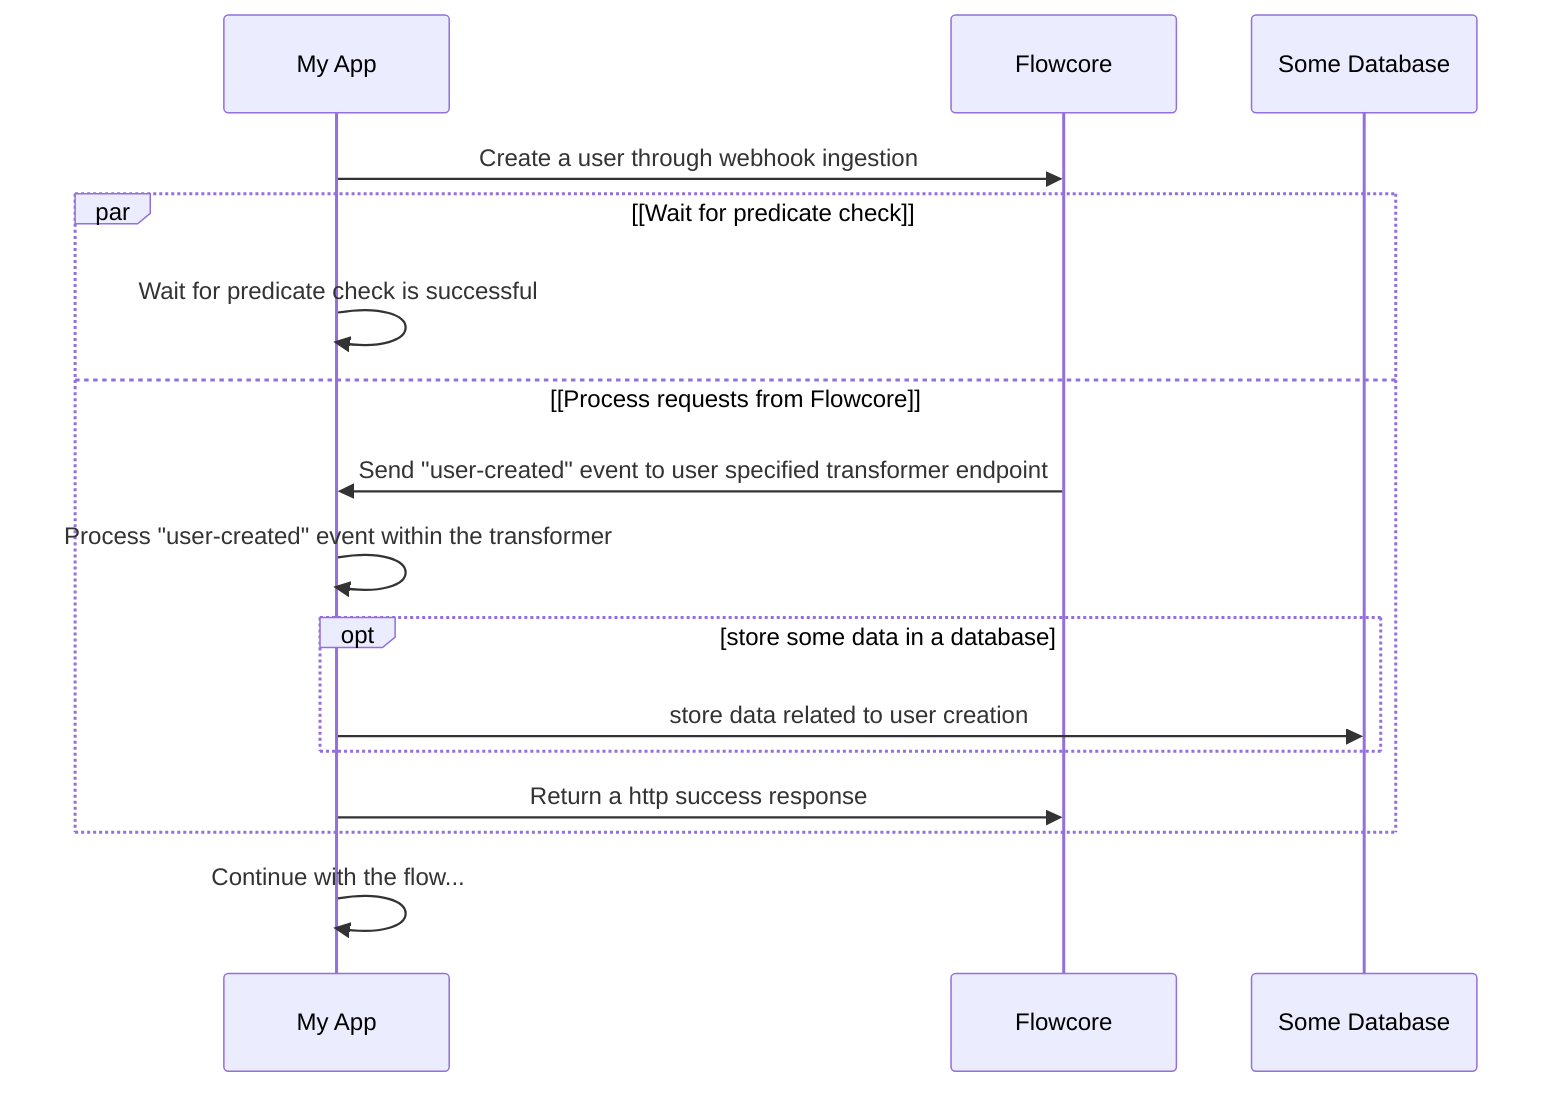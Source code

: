 sequenceDiagram
    My App->>Flowcore: Create a user through webhook ingestion

    par [Wait for predicate check]
        My App->>My App: Wait for predicate check is successful

    and [Process requests from Flowcore]

        Flowcore->>My App: Send "user-created" event to user specified transformer endpoint
        My App->>My App: Process "user-created" event within the transformer

        opt store some data in a database
            My App->>Some Database: store data related to user creation
        end

        My App->>Flowcore: Return a http success response
    end

    My App->>My App: Continue with the flow...